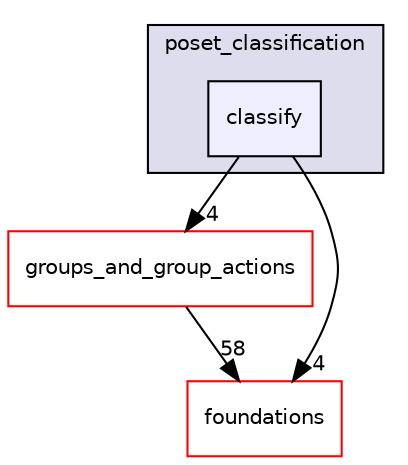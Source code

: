 digraph "src/lib/poset_classification/classify" {
  compound=true
  node [ fontsize="10", fontname="Helvetica"];
  edge [ labelfontsize="10", labelfontname="Helvetica"];
  subgraph clusterdir_36d0d98b85f6b4b768ba541b6da5206e {
    graph [ bgcolor="#ddddee", pencolor="black", label="poset_classification" fontname="Helvetica", fontsize="10", URL="dir_36d0d98b85f6b4b768ba541b6da5206e.html"]
  dir_faa6e310e264cb23fe14bd23133527a7 [shape=box, label="classify", style="filled", fillcolor="#eeeeff", pencolor="black", URL="dir_faa6e310e264cb23fe14bd23133527a7.html"];
  }
  dir_bd81d8b98708084983c5186f94beb61b [shape=box label="groups_and_group_actions" fillcolor="white" style="filled" color="red" URL="dir_bd81d8b98708084983c5186f94beb61b.html"];
  dir_22aca35e3ec12f68aff9c7ff7652d11f [shape=box label="foundations" fillcolor="white" style="filled" color="red" URL="dir_22aca35e3ec12f68aff9c7ff7652d11f.html"];
  dir_bd81d8b98708084983c5186f94beb61b->dir_22aca35e3ec12f68aff9c7ff7652d11f [headlabel="58", labeldistance=1.5 headhref="dir_000014_000008.html"];
  dir_faa6e310e264cb23fe14bd23133527a7->dir_bd81d8b98708084983c5186f94beb61b [headlabel="4", labeldistance=1.5 headhref="dir_000040_000014.html"];
  dir_faa6e310e264cb23fe14bd23133527a7->dir_22aca35e3ec12f68aff9c7ff7652d11f [headlabel="4", labeldistance=1.5 headhref="dir_000040_000008.html"];
}
